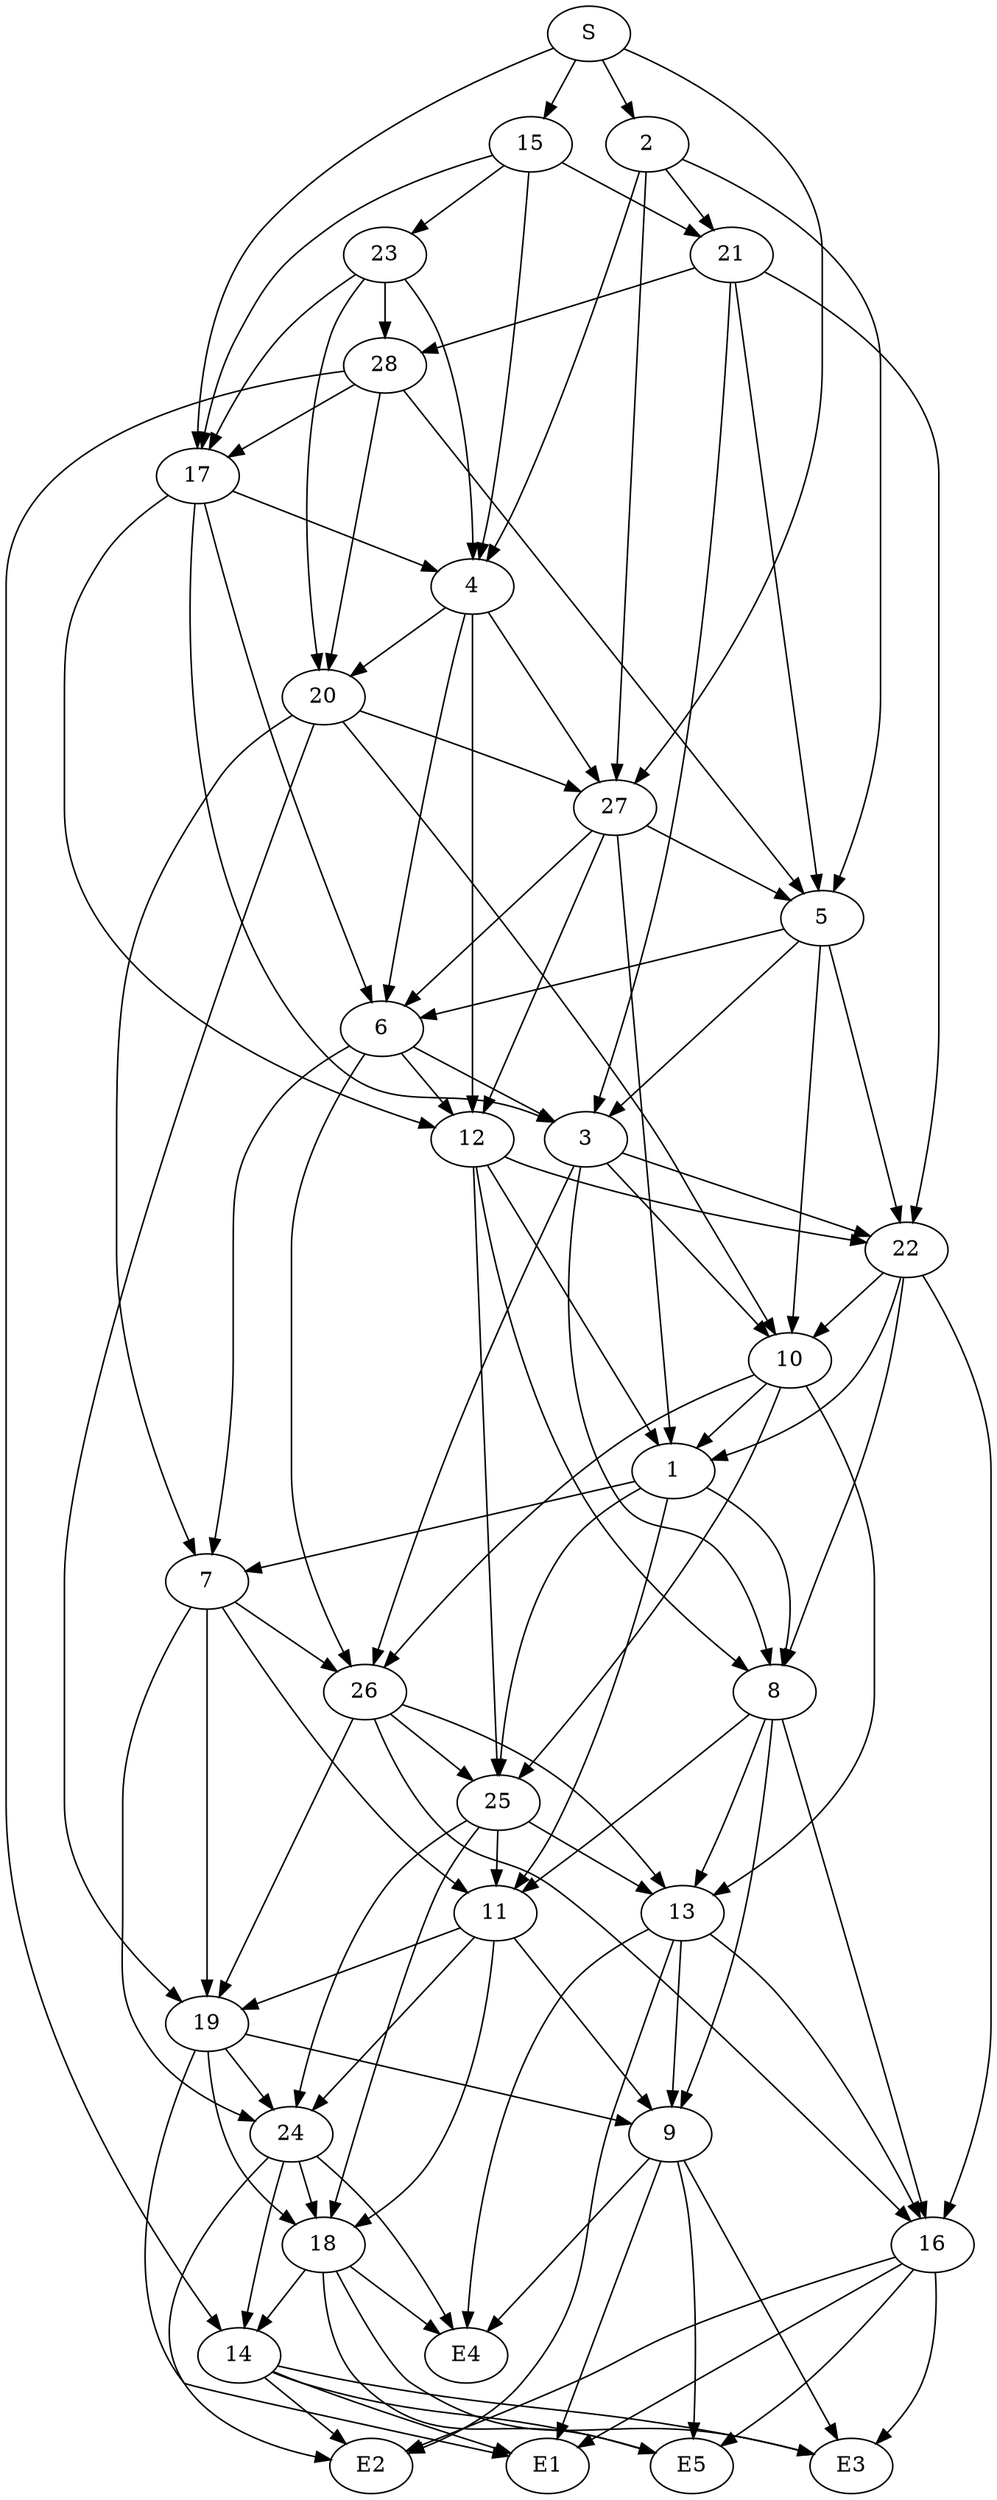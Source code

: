 strict digraph "" {
	S -> 2;
	S -> 15;
	S -> 17;
	S -> 27;
	2 -> 27;
	2 -> 4;
	2 -> 5;
	2 -> 21;
	15 -> 17;
	15 -> 4;
	15 -> 21;
	15 -> 23;
	17 -> 4;
	17 -> 3;
	17 -> 6;
	17 -> 12;
	27 -> 1;
	27 -> 5;
	27 -> 6;
	27 -> 12;
	1 -> 7;
	1 -> 8;
	1 -> 11;
	1 -> 25;
	7 -> 11;
	7 -> 26;
	7 -> 19;
	7 -> 24;
	8 -> 11;
	8 -> 9;
	8 -> 13;
	8 -> 16;
	11 -> 19;
	11 -> 24;
	11 -> 9;
	11 -> 18;
	25 -> 11;
	25 -> 24;
	25 -> 13;
	25 -> 18;
	4 -> 27;
	4 -> 6;
	4 -> 12;
	4 -> 20;
	5 -> 3;
	5 -> 10;
	5 -> 22;
	5 -> 6;
	21 -> 5;
	21 -> 3;
	21 -> 22;
	21 -> 28;
	3 -> 8;
	3 -> 10;
	3 -> 22;
	3 -> 26;
	10 -> 1;
	10 -> 25;
	10 -> 26;
	10 -> 13;
	22 -> 1;
	22 -> 8;
	22 -> 10;
	22 -> 16;
	26 -> 25;
	26 -> 19;
	26 -> 13;
	26 -> 16;
	6 -> 7;
	6 -> 3;
	6 -> 26;
	6 -> 12;
	12 -> 1;
	12 -> 8;
	12 -> 25;
	12 -> 22;
	20 -> 27;
	20 -> 7;
	20 -> 10;
	20 -> 19;
	19 -> 24;
	19 -> 9;
	19 -> E1;
	19 -> 18;
	24 -> E4;
	24 -> 18;
	24 -> E2;
	24 -> 14;
	9 -> E1;
	9 -> E3;
	9 -> E4;
	9 -> E5;
	13 -> 9;
	13 -> 16;
	13 -> E4;
	13 -> E2;
	16 -> E1;
	16 -> E3;
	16 -> E5;
	16 -> E2;
	18 -> E3;
	18 -> E4;
	18 -> E5;
	18 -> 14;
	14 -> E1;
	14 -> E3;
	14 -> E5;
	14 -> E2;
	23 -> 17;
	23 -> 4;
	23 -> 20;
	23 -> 28;
	28 -> 17;
	28 -> 5;
	28 -> 20;
	28 -> 14;
}
